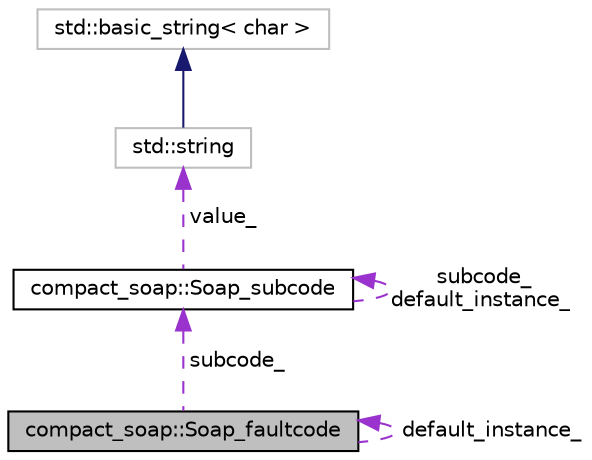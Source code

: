 digraph G
{
  edge [fontname="Helvetica",fontsize="10",labelfontname="Helvetica",labelfontsize="10"];
  node [fontname="Helvetica",fontsize="10",shape=record];
  Node1 [label="compact_soap::Soap_faultcode",height=0.2,width=0.4,color="black", fillcolor="grey75", style="filled" fontcolor="black"];
  Node1 -> Node1 [dir="back",color="darkorchid3",fontsize="10",style="dashed",label=" default_instance_" ,fontname="Helvetica"];
  Node2 -> Node1 [dir="back",color="darkorchid3",fontsize="10",style="dashed",label=" subcode_" ,fontname="Helvetica"];
  Node2 [label="compact_soap::Soap_subcode",height=0.2,width=0.4,color="black", fillcolor="white", style="filled",URL="$classcompact__soap_1_1_soap__subcode.html"];
  Node3 -> Node2 [dir="back",color="darkorchid3",fontsize="10",style="dashed",label=" value_" ,fontname="Helvetica"];
  Node3 [label="std::string",height=0.2,width=0.4,color="grey75", fillcolor="white", style="filled",tooltip="STL class."];
  Node4 -> Node3 [dir="back",color="midnightblue",fontsize="10",style="solid",fontname="Helvetica"];
  Node4 [label="std::basic_string\< char \>",height=0.2,width=0.4,color="grey75", fillcolor="white", style="filled",tooltip="STL class."];
  Node2 -> Node2 [dir="back",color="darkorchid3",fontsize="10",style="dashed",label=" subcode_\ndefault_instance_" ,fontname="Helvetica"];
}
